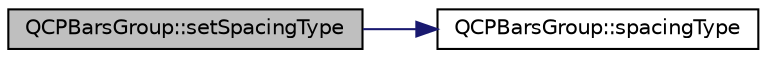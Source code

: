 digraph "QCPBarsGroup::setSpacingType"
{
 // LATEX_PDF_SIZE
  edge [fontname="Helvetica",fontsize="10",labelfontname="Helvetica",labelfontsize="10"];
  node [fontname="Helvetica",fontsize="10",shape=record];
  rankdir="LR";
  Node1 [label="QCPBarsGroup::setSpacingType",height=0.2,width=0.4,color="black", fillcolor="grey75", style="filled", fontcolor="black",tooltip=" "];
  Node1 -> Node2 [color="midnightblue",fontsize="10",style="solid",fontname="Helvetica"];
  Node2 [label="QCPBarsGroup::spacingType",height=0.2,width=0.4,color="black", fillcolor="white", style="filled",URL="$classQCPBarsGroup.html#a894a77c45325aad2e742d936bc1f8aea",tooltip=" "];
}
